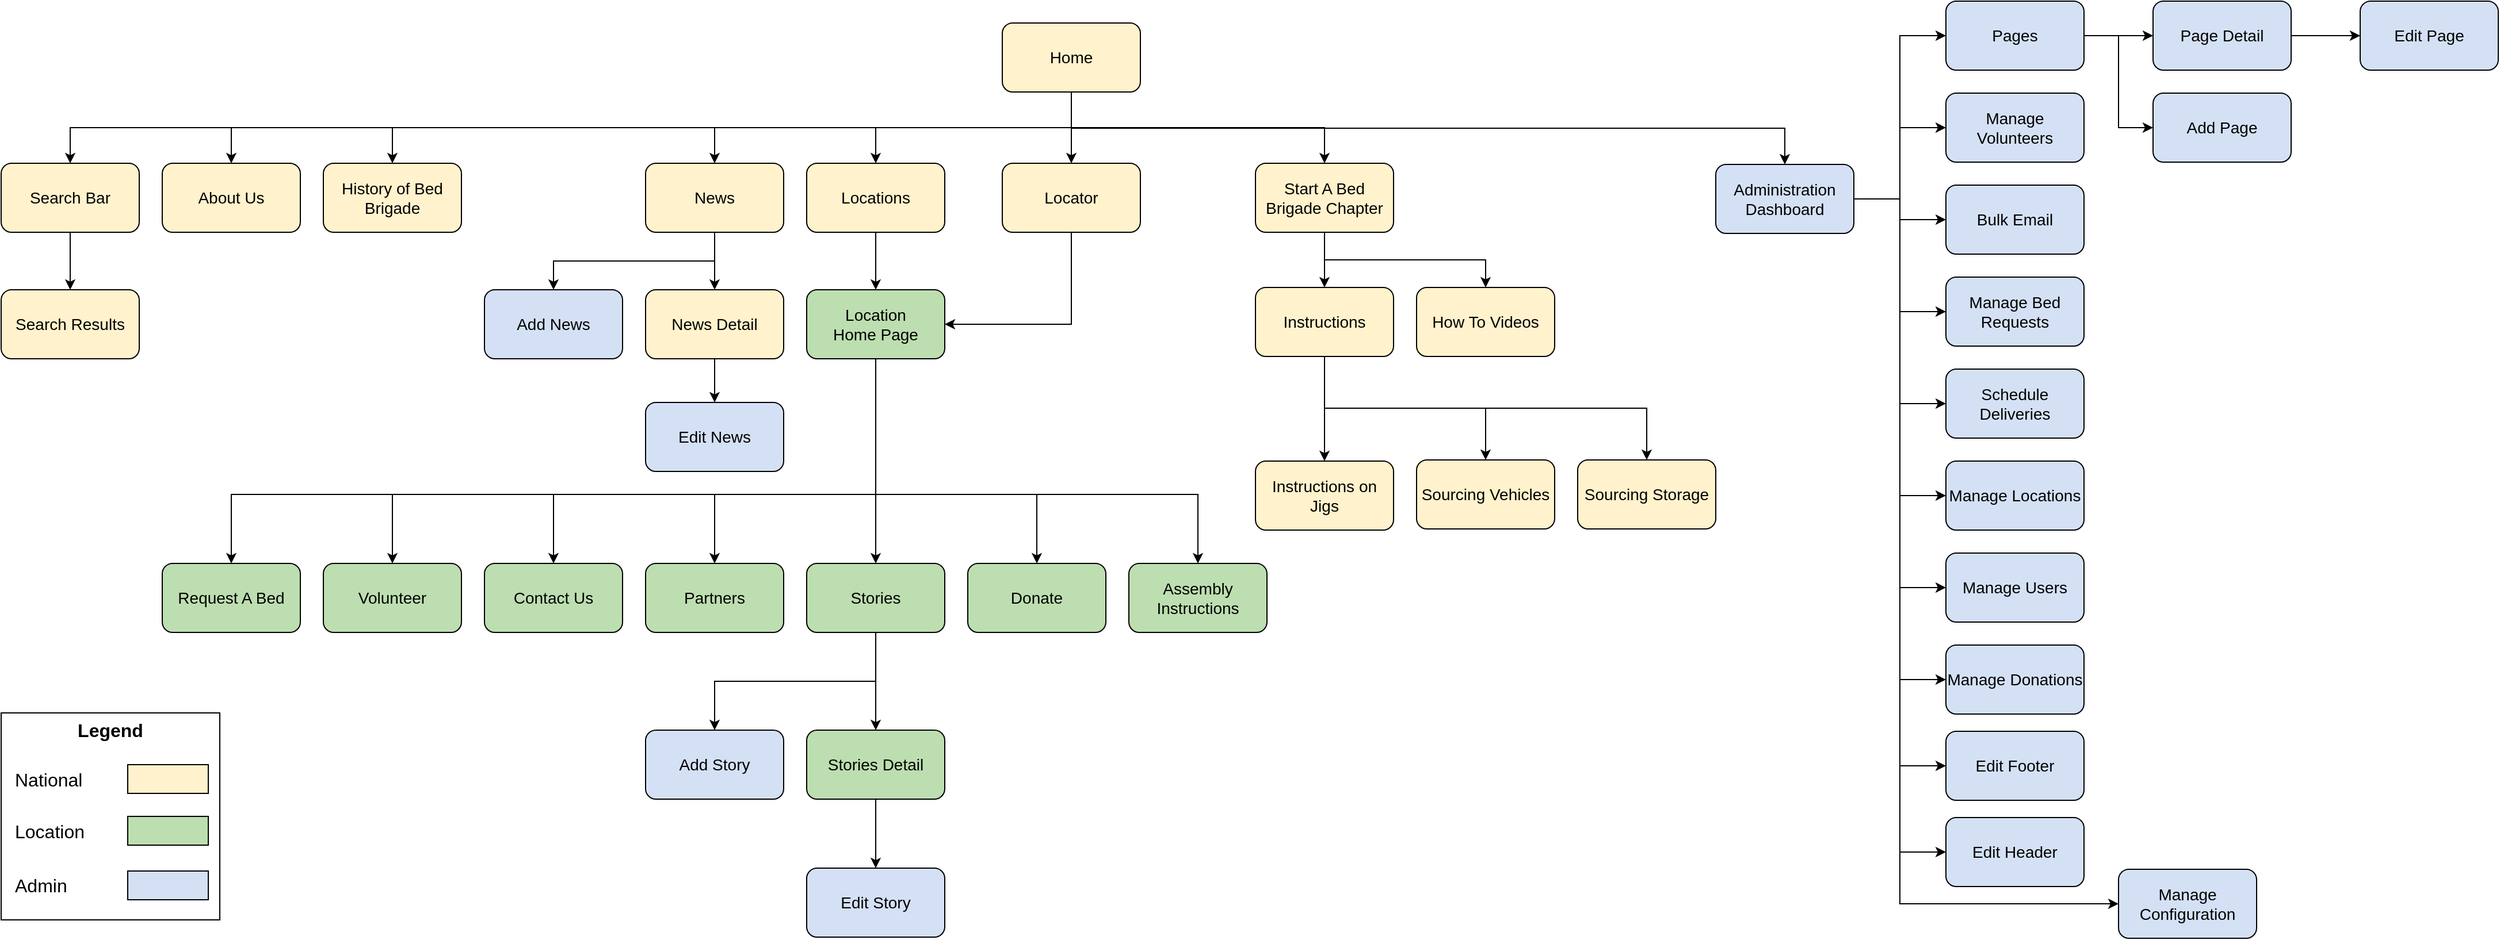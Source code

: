 <mxfile version="20.6.2" type="device"><diagram name="Page-1" id="efa7a0a1-bf9b-a30e-e6df-94a7791c09e9"><mxGraphModel dx="1662" dy="834" grid="1" gridSize="10" guides="1" tooltips="1" connect="1" arrows="1" fold="1" page="1" pageScale="1" pageWidth="1100" pageHeight="850" background="none" math="0" shadow="0"><root><mxCell id="0"/><mxCell id="1" parent="0"/><mxCell id="3H9-l_bYr0BemmVUanZa-124" style="edgeStyle=orthogonalEdgeStyle;rounded=0;orthogonalLoop=1;jettySize=auto;html=1;exitX=0.5;exitY=1;exitDx=0;exitDy=0;entryX=0.5;entryY=0;entryDx=0;entryDy=0;" parent="1" source="3H9-l_bYr0BemmVUanZa-114" target="3H9-l_bYr0BemmVUanZa-115" edge="1"><mxGeometry relative="1" as="geometry"/></mxCell><mxCell id="3H9-l_bYr0BemmVUanZa-125" style="edgeStyle=orthogonalEdgeStyle;rounded=0;orthogonalLoop=1;jettySize=auto;html=1;exitX=0.5;exitY=1;exitDx=0;exitDy=0;entryX=0.5;entryY=0;entryDx=0;entryDy=0;" parent="1" source="3H9-l_bYr0BemmVUanZa-114" target="3H9-l_bYr0BemmVUanZa-116" edge="1"><mxGeometry relative="1" as="geometry"/></mxCell><mxCell id="3H9-l_bYr0BemmVUanZa-127" style="edgeStyle=orthogonalEdgeStyle;rounded=0;orthogonalLoop=1;jettySize=auto;html=1;exitX=0.5;exitY=1;exitDx=0;exitDy=0;" parent="1" source="3H9-l_bYr0BemmVUanZa-114" target="3H9-l_bYr0BemmVUanZa-118" edge="1"><mxGeometry relative="1" as="geometry"/></mxCell><mxCell id="3H9-l_bYr0BemmVUanZa-128" style="edgeStyle=orthogonalEdgeStyle;rounded=0;orthogonalLoop=1;jettySize=auto;html=1;exitX=0.5;exitY=1;exitDx=0;exitDy=0;entryX=0.5;entryY=0;entryDx=0;entryDy=0;" parent="1" source="3H9-l_bYr0BemmVUanZa-114" target="3H9-l_bYr0BemmVUanZa-119" edge="1"><mxGeometry relative="1" as="geometry"/></mxCell><mxCell id="3H9-l_bYr0BemmVUanZa-155" style="edgeStyle=orthogonalEdgeStyle;rounded=0;orthogonalLoop=1;jettySize=auto;html=1;exitX=0.5;exitY=1;exitDx=0;exitDy=0;entryX=0.5;entryY=0;entryDx=0;entryDy=0;" parent="1" source="3H9-l_bYr0BemmVUanZa-114" target="3H9-l_bYr0BemmVUanZa-144" edge="1"><mxGeometry relative="1" as="geometry"/></mxCell><mxCell id="3H9-l_bYr0BemmVUanZa-170" style="edgeStyle=orthogonalEdgeStyle;rounded=0;orthogonalLoop=1;jettySize=auto;html=1;exitX=0.5;exitY=1;exitDx=0;exitDy=0;entryX=0.5;entryY=0;entryDx=0;entryDy=0;" parent="1" source="3H9-l_bYr0BemmVUanZa-114" target="3H9-l_bYr0BemmVUanZa-168" edge="1"><mxGeometry relative="1" as="geometry"/></mxCell><mxCell id="3H9-l_bYr0BemmVUanZa-223" style="edgeStyle=orthogonalEdgeStyle;rounded=0;orthogonalLoop=1;jettySize=auto;html=1;exitX=0.5;exitY=1;exitDx=0;exitDy=0;entryX=0.5;entryY=0;entryDx=0;entryDy=0;fontSize=14;" parent="1" source="3H9-l_bYr0BemmVUanZa-114" target="3H9-l_bYr0BemmVUanZa-222" edge="1"><mxGeometry relative="1" as="geometry"/></mxCell><mxCell id="O9UMptHPrvoA3U17ZO_q-5" style="edgeStyle=orthogonalEdgeStyle;rounded=0;orthogonalLoop=1;jettySize=auto;html=1;exitX=0.5;exitY=1;exitDx=0;exitDy=0;entryX=0.5;entryY=0;entryDx=0;entryDy=0;" parent="1" source="3H9-l_bYr0BemmVUanZa-114" target="O9UMptHPrvoA3U17ZO_q-1" edge="1"><mxGeometry relative="1" as="geometry"><Array as="points"><mxPoint x="950" y="131"/><mxPoint x="1170" y="131"/></Array></mxGeometry></mxCell><mxCell id="3H9-l_bYr0BemmVUanZa-114" value="&lt;font style=&quot;font-size: 14px;&quot;&gt;Home&lt;/font&gt;" style="rounded=1;whiteSpace=wrap;html=1;fillColor=#FFF2CC;" parent="1" vertex="1"><mxGeometry x="890" y="40" width="120" height="60" as="geometry"/></mxCell><mxCell id="3H9-l_bYr0BemmVUanZa-115" value="&lt;font style=&quot;font-size: 14px;&quot;&gt;About Us&lt;/font&gt;" style="rounded=1;whiteSpace=wrap;html=1;fillColor=#FFF2CC;" parent="1" vertex="1"><mxGeometry x="160" y="162" width="120" height="60" as="geometry"/></mxCell><mxCell id="3H9-l_bYr0BemmVUanZa-116" value="&lt;font style=&quot;font-size: 14px;&quot;&gt;History of Bed Brigade&lt;/font&gt;" style="rounded=1;whiteSpace=wrap;html=1;fillColor=#FFF2CC;" parent="1" vertex="1"><mxGeometry x="300" y="162" width="120" height="60" as="geometry"/></mxCell><mxCell id="3H9-l_bYr0BemmVUanZa-117" value="&lt;font style=&quot;font-size: 14px;&quot;&gt;Assembly&lt;br&gt;Instructions&lt;/font&gt;" style="rounded=1;whiteSpace=wrap;html=1;fillColor=#BDDEB0;" parent="1" vertex="1"><mxGeometry x="1000" y="510" width="120" height="60" as="geometry"/></mxCell><mxCell id="3H9-l_bYr0BemmVUanZa-129" style="edgeStyle=orthogonalEdgeStyle;rounded=0;orthogonalLoop=1;jettySize=auto;html=1;exitX=0.5;exitY=1;exitDx=0;exitDy=0;entryX=0.5;entryY=0;entryDx=0;entryDy=0;" parent="1" source="3H9-l_bYr0BemmVUanZa-118" target="3H9-l_bYr0BemmVUanZa-120" edge="1"><mxGeometry relative="1" as="geometry"/></mxCell><mxCell id="3H9-l_bYr0BemmVUanZa-157" style="edgeStyle=orthogonalEdgeStyle;rounded=0;orthogonalLoop=1;jettySize=auto;html=1;exitX=0.5;exitY=1;exitDx=0;exitDy=0;entryX=0.5;entryY=0;entryDx=0;entryDy=0;" parent="1" source="3H9-l_bYr0BemmVUanZa-118" target="3H9-l_bYr0BemmVUanZa-145" edge="1"><mxGeometry relative="1" as="geometry"/></mxCell><mxCell id="3H9-l_bYr0BemmVUanZa-118" value="&lt;font style=&quot;font-size: 14px;&quot;&gt;News&lt;/font&gt;" style="rounded=1;whiteSpace=wrap;html=1;fillColor=#FFF2CC;" parent="1" vertex="1"><mxGeometry x="580" y="162" width="120" height="60" as="geometry"/></mxCell><mxCell id="3H9-l_bYr0BemmVUanZa-130" style="edgeStyle=orthogonalEdgeStyle;rounded=0;orthogonalLoop=1;jettySize=auto;html=1;exitX=0.5;exitY=1;exitDx=0;exitDy=0;entryX=0.5;entryY=0;entryDx=0;entryDy=0;" parent="1" source="3H9-l_bYr0BemmVUanZa-119" target="3H9-l_bYr0BemmVUanZa-121" edge="1"><mxGeometry relative="1" as="geometry"/></mxCell><mxCell id="3H9-l_bYr0BemmVUanZa-119" value="&lt;font style=&quot;font-size: 14px;&quot;&gt;Locations&lt;/font&gt;" style="rounded=1;whiteSpace=wrap;html=1;fillColor=#FFF2CC;" parent="1" vertex="1"><mxGeometry x="720" y="162" width="120" height="60" as="geometry"/></mxCell><mxCell id="3H9-l_bYr0BemmVUanZa-154" style="edgeStyle=orthogonalEdgeStyle;rounded=0;orthogonalLoop=1;jettySize=auto;html=1;exitX=0.5;exitY=1;exitDx=0;exitDy=0;entryX=0.5;entryY=0;entryDx=0;entryDy=0;" parent="1" source="3H9-l_bYr0BemmVUanZa-120" target="3H9-l_bYr0BemmVUanZa-146" edge="1"><mxGeometry relative="1" as="geometry"/></mxCell><mxCell id="3H9-l_bYr0BemmVUanZa-120" value="&lt;font style=&quot;font-size: 14px;&quot;&gt;News Detail&lt;/font&gt;" style="rounded=1;whiteSpace=wrap;html=1;fillColor=#FFF2CC;" parent="1" vertex="1"><mxGeometry x="580" y="272" width="120" height="60" as="geometry"/></mxCell><mxCell id="3H9-l_bYr0BemmVUanZa-202" style="edgeStyle=orthogonalEdgeStyle;rounded=0;orthogonalLoop=1;jettySize=auto;html=1;exitX=0.5;exitY=1;exitDx=0;exitDy=0;entryX=0.5;entryY=0;entryDx=0;entryDy=0;fontSize=16;" parent="1" source="3H9-l_bYr0BemmVUanZa-121" target="3H9-l_bYr0BemmVUanZa-137" edge="1"><mxGeometry relative="1" as="geometry"><Array as="points"><mxPoint x="780" y="450"/><mxPoint x="920" y="450"/></Array></mxGeometry></mxCell><mxCell id="3H9-l_bYr0BemmVUanZa-203" style="edgeStyle=orthogonalEdgeStyle;rounded=0;orthogonalLoop=1;jettySize=auto;html=1;exitX=0.5;exitY=1;exitDx=0;exitDy=0;entryX=0.5;entryY=0;entryDx=0;entryDy=0;fontSize=16;" parent="1" source="3H9-l_bYr0BemmVUanZa-121" target="3H9-l_bYr0BemmVUanZa-134" edge="1"><mxGeometry relative="1" as="geometry"/></mxCell><mxCell id="3H9-l_bYr0BemmVUanZa-204" style="edgeStyle=orthogonalEdgeStyle;rounded=0;orthogonalLoop=1;jettySize=auto;html=1;exitX=0.5;exitY=1;exitDx=0;exitDy=0;entryX=0.5;entryY=0;entryDx=0;entryDy=0;fontSize=16;" parent="1" source="3H9-l_bYr0BemmVUanZa-121" target="3H9-l_bYr0BemmVUanZa-136" edge="1"><mxGeometry relative="1" as="geometry"><Array as="points"><mxPoint x="780" y="450"/><mxPoint x="640" y="450"/></Array></mxGeometry></mxCell><mxCell id="3H9-l_bYr0BemmVUanZa-205" style="edgeStyle=orthogonalEdgeStyle;rounded=0;orthogonalLoop=1;jettySize=auto;html=1;exitX=0.5;exitY=1;exitDx=0;exitDy=0;entryX=0.5;entryY=0;entryDx=0;entryDy=0;fontSize=16;" parent="1" source="3H9-l_bYr0BemmVUanZa-121" target="3H9-l_bYr0BemmVUanZa-135" edge="1"><mxGeometry relative="1" as="geometry"><Array as="points"><mxPoint x="780" y="450"/><mxPoint x="500" y="450"/></Array></mxGeometry></mxCell><mxCell id="3H9-l_bYr0BemmVUanZa-206" style="edgeStyle=orthogonalEdgeStyle;rounded=0;orthogonalLoop=1;jettySize=auto;html=1;exitX=0.5;exitY=1;exitDx=0;exitDy=0;entryX=0.5;entryY=0;entryDx=0;entryDy=0;fontSize=16;" parent="1" source="3H9-l_bYr0BemmVUanZa-121" target="3H9-l_bYr0BemmVUanZa-133" edge="1"><mxGeometry relative="1" as="geometry"><Array as="points"><mxPoint x="780" y="450"/><mxPoint x="360" y="450"/></Array></mxGeometry></mxCell><mxCell id="3H9-l_bYr0BemmVUanZa-207" style="edgeStyle=orthogonalEdgeStyle;rounded=0;orthogonalLoop=1;jettySize=auto;html=1;exitX=0.5;exitY=1;exitDx=0;exitDy=0;fontSize=16;" parent="1" source="3H9-l_bYr0BemmVUanZa-121" target="3H9-l_bYr0BemmVUanZa-132" edge="1"><mxGeometry relative="1" as="geometry"><Array as="points"><mxPoint x="780" y="450"/><mxPoint x="220" y="450"/></Array></mxGeometry></mxCell><mxCell id="OZfdLrIwL1cBYBTpUus5-1" style="edgeStyle=orthogonalEdgeStyle;rounded=0;orthogonalLoop=1;jettySize=auto;html=1;exitX=0.5;exitY=1;exitDx=0;exitDy=0;entryX=0.5;entryY=0;entryDx=0;entryDy=0;" edge="1" parent="1" source="3H9-l_bYr0BemmVUanZa-121" target="3H9-l_bYr0BemmVUanZa-117"><mxGeometry relative="1" as="geometry"><Array as="points"><mxPoint x="780" y="450"/><mxPoint x="1060" y="450"/></Array></mxGeometry></mxCell><mxCell id="3H9-l_bYr0BemmVUanZa-121" value="&lt;font style=&quot;font-size: 14px;&quot;&gt;Location&lt;br&gt;Home Page&lt;/font&gt;" style="rounded=1;whiteSpace=wrap;html=1;fillColor=#BDDEB0;" parent="1" vertex="1"><mxGeometry x="720" y="272" width="120" height="60" as="geometry"/></mxCell><mxCell id="3H9-l_bYr0BemmVUanZa-132" value="&lt;font style=&quot;font-size: 14px;&quot;&gt;Request A Bed&lt;/font&gt;" style="rounded=1;whiteSpace=wrap;html=1;fillColor=#BDDEB0;" parent="1" vertex="1"><mxGeometry x="160" y="510" width="120" height="60" as="geometry"/></mxCell><mxCell id="3H9-l_bYr0BemmVUanZa-133" value="&lt;font style=&quot;font-size: 14px;&quot;&gt;Volunteer&lt;/font&gt;" style="rounded=1;whiteSpace=wrap;html=1;fillColor=#BDDEB0;" parent="1" vertex="1"><mxGeometry x="300" y="510" width="120" height="60" as="geometry"/></mxCell><mxCell id="3H9-l_bYr0BemmVUanZa-152" style="edgeStyle=orthogonalEdgeStyle;rounded=0;orthogonalLoop=1;jettySize=auto;html=1;exitX=0.5;exitY=1;exitDx=0;exitDy=0;entryX=0.5;entryY=0;entryDx=0;entryDy=0;" parent="1" source="3H9-l_bYr0BemmVUanZa-134" target="3H9-l_bYr0BemmVUanZa-147" edge="1"><mxGeometry relative="1" as="geometry"/></mxCell><mxCell id="3H9-l_bYr0BemmVUanZa-158" style="edgeStyle=orthogonalEdgeStyle;rounded=0;orthogonalLoop=1;jettySize=auto;html=1;exitX=0.5;exitY=1;exitDx=0;exitDy=0;entryX=0.5;entryY=0;entryDx=0;entryDy=0;" parent="1" source="3H9-l_bYr0BemmVUanZa-134" target="3H9-l_bYr0BemmVUanZa-148" edge="1"><mxGeometry relative="1" as="geometry"/></mxCell><mxCell id="3H9-l_bYr0BemmVUanZa-134" value="&lt;font style=&quot;font-size: 14px;&quot;&gt;Stories&lt;/font&gt;" style="rounded=1;whiteSpace=wrap;html=1;fillColor=#BDDEB0;" parent="1" vertex="1"><mxGeometry x="720" y="510" width="120" height="60" as="geometry"/></mxCell><mxCell id="3H9-l_bYr0BemmVUanZa-135" value="&lt;font style=&quot;font-size: 14px;&quot;&gt;Contact Us&lt;/font&gt;" style="rounded=1;whiteSpace=wrap;html=1;fillColor=#BDDEB0;" parent="1" vertex="1"><mxGeometry x="440" y="510" width="120" height="60" as="geometry"/></mxCell><mxCell id="3H9-l_bYr0BemmVUanZa-136" value="&lt;font style=&quot;font-size: 14px;&quot;&gt;Partners&lt;/font&gt;" style="rounded=1;whiteSpace=wrap;html=1;fillColor=#BDDEB0;" parent="1" vertex="1"><mxGeometry x="580" y="510" width="120" height="60" as="geometry"/></mxCell><mxCell id="3H9-l_bYr0BemmVUanZa-137" value="&lt;font style=&quot;font-size: 14px;&quot;&gt;Donate&lt;/font&gt;" style="rounded=1;whiteSpace=wrap;html=1;fillColor=#BDDEB0;" parent="1" vertex="1"><mxGeometry x="860" y="510" width="120" height="60" as="geometry"/></mxCell><mxCell id="3H9-l_bYr0BemmVUanZa-208" style="edgeStyle=orthogonalEdgeStyle;rounded=0;orthogonalLoop=1;jettySize=auto;html=1;exitX=1;exitY=0.5;exitDx=0;exitDy=0;entryX=0;entryY=0.5;entryDx=0;entryDy=0;fontSize=16;" parent="1" source="3H9-l_bYr0BemmVUanZa-144" target="3H9-l_bYr0BemmVUanZa-159" edge="1"><mxGeometry relative="1" as="geometry"/></mxCell><mxCell id="3H9-l_bYr0BemmVUanZa-209" style="edgeStyle=orthogonalEdgeStyle;rounded=0;orthogonalLoop=1;jettySize=auto;html=1;exitX=1;exitY=0.5;exitDx=0;exitDy=0;entryX=0;entryY=0.5;entryDx=0;entryDy=0;fontSize=16;" parent="1" source="3H9-l_bYr0BemmVUanZa-144" target="3H9-l_bYr0BemmVUanZa-175" edge="1"><mxGeometry relative="1" as="geometry"/></mxCell><mxCell id="3H9-l_bYr0BemmVUanZa-210" style="edgeStyle=orthogonalEdgeStyle;rounded=0;orthogonalLoop=1;jettySize=auto;html=1;exitX=1;exitY=0.5;exitDx=0;exitDy=0;entryX=0;entryY=0.5;entryDx=0;entryDy=0;fontSize=16;" parent="1" source="3H9-l_bYr0BemmVUanZa-144" target="3H9-l_bYr0BemmVUanZa-165" edge="1"><mxGeometry relative="1" as="geometry"/></mxCell><mxCell id="3H9-l_bYr0BemmVUanZa-211" style="edgeStyle=orthogonalEdgeStyle;rounded=0;orthogonalLoop=1;jettySize=auto;html=1;exitX=1;exitY=0.5;exitDx=0;exitDy=0;entryX=0;entryY=0.5;entryDx=0;entryDy=0;fontSize=16;" parent="1" source="3H9-l_bYr0BemmVUanZa-144" target="3H9-l_bYr0BemmVUanZa-176" edge="1"><mxGeometry relative="1" as="geometry"/></mxCell><mxCell id="3H9-l_bYr0BemmVUanZa-212" style="edgeStyle=orthogonalEdgeStyle;rounded=0;orthogonalLoop=1;jettySize=auto;html=1;exitX=1;exitY=0.5;exitDx=0;exitDy=0;entryX=0;entryY=0.5;entryDx=0;entryDy=0;fontSize=16;" parent="1" source="3H9-l_bYr0BemmVUanZa-144" target="3H9-l_bYr0BemmVUanZa-174" edge="1"><mxGeometry relative="1" as="geometry"/></mxCell><mxCell id="3H9-l_bYr0BemmVUanZa-213" style="edgeStyle=orthogonalEdgeStyle;rounded=0;orthogonalLoop=1;jettySize=auto;html=1;exitX=1;exitY=0.5;exitDx=0;exitDy=0;entryX=0;entryY=0.5;entryDx=0;entryDy=0;fontSize=16;" parent="1" source="3H9-l_bYr0BemmVUanZa-144" target="3H9-l_bYr0BemmVUanZa-164" edge="1"><mxGeometry relative="1" as="geometry"/></mxCell><mxCell id="3H9-l_bYr0BemmVUanZa-214" style="edgeStyle=orthogonalEdgeStyle;rounded=0;orthogonalLoop=1;jettySize=auto;html=1;exitX=1;exitY=0.5;exitDx=0;exitDy=0;entryX=0;entryY=0.5;entryDx=0;entryDy=0;fontSize=16;" parent="1" source="3H9-l_bYr0BemmVUanZa-144" target="3H9-l_bYr0BemmVUanZa-162" edge="1"><mxGeometry relative="1" as="geometry"/></mxCell><mxCell id="3H9-l_bYr0BemmVUanZa-215" style="edgeStyle=orthogonalEdgeStyle;rounded=0;orthogonalLoop=1;jettySize=auto;html=1;exitX=1;exitY=0.5;exitDx=0;exitDy=0;entryX=0;entryY=0.5;entryDx=0;entryDy=0;fontSize=16;" parent="1" source="3H9-l_bYr0BemmVUanZa-144" target="3H9-l_bYr0BemmVUanZa-177" edge="1"><mxGeometry relative="1" as="geometry"/></mxCell><mxCell id="3H9-l_bYr0BemmVUanZa-216" style="edgeStyle=orthogonalEdgeStyle;rounded=0;orthogonalLoop=1;jettySize=auto;html=1;exitX=1;exitY=0.5;exitDx=0;exitDy=0;entryX=0;entryY=0.5;entryDx=0;entryDy=0;fontSize=16;" parent="1" source="3H9-l_bYr0BemmVUanZa-144" target="3H9-l_bYr0BemmVUanZa-161" edge="1"><mxGeometry relative="1" as="geometry"/></mxCell><mxCell id="3H9-l_bYr0BemmVUanZa-217" style="edgeStyle=orthogonalEdgeStyle;rounded=0;orthogonalLoop=1;jettySize=auto;html=1;exitX=1;exitY=0.5;exitDx=0;exitDy=0;entryX=0;entryY=0.5;entryDx=0;entryDy=0;fontSize=16;" parent="1" source="3H9-l_bYr0BemmVUanZa-144" target="3H9-l_bYr0BemmVUanZa-160" edge="1"><mxGeometry relative="1" as="geometry"/></mxCell><mxCell id="3H9-l_bYr0BemmVUanZa-218" style="edgeStyle=orthogonalEdgeStyle;rounded=0;orthogonalLoop=1;jettySize=auto;html=1;exitX=1;exitY=0.5;exitDx=0;exitDy=0;entryX=0;entryY=0.5;entryDx=0;entryDy=0;fontSize=16;" parent="1" source="3H9-l_bYr0BemmVUanZa-144" target="3H9-l_bYr0BemmVUanZa-163" edge="1"><mxGeometry relative="1" as="geometry"><Array as="points"><mxPoint x="1670" y="193"/><mxPoint x="1670" y="806"/></Array></mxGeometry></mxCell><mxCell id="3H9-l_bYr0BemmVUanZa-144" value="&lt;font style=&quot;font-size: 14px;&quot;&gt;Administration Dashboard&lt;/font&gt;" style="rounded=1;whiteSpace=wrap;html=1;fillColor=#D4E1F5;" parent="1" vertex="1"><mxGeometry x="1510" y="163" width="120" height="60" as="geometry"/></mxCell><mxCell id="3H9-l_bYr0BemmVUanZa-145" value="&lt;font style=&quot;font-size: 14px;&quot;&gt;Add News&lt;/font&gt;" style="rounded=1;whiteSpace=wrap;html=1;fillColor=#D4E1F5;" parent="1" vertex="1"><mxGeometry x="440" y="272" width="120" height="60" as="geometry"/></mxCell><mxCell id="3H9-l_bYr0BemmVUanZa-146" value="&lt;font style=&quot;font-size: 14px;&quot;&gt;Edit News&lt;/font&gt;" style="rounded=1;whiteSpace=wrap;html=1;fillColor=#D4E1F5;" parent="1" vertex="1"><mxGeometry x="580" y="370" width="120" height="60" as="geometry"/></mxCell><mxCell id="3H9-l_bYr0BemmVUanZa-153" style="edgeStyle=orthogonalEdgeStyle;rounded=0;orthogonalLoop=1;jettySize=auto;html=1;exitX=0.5;exitY=1;exitDx=0;exitDy=0;entryX=0.5;entryY=0;entryDx=0;entryDy=0;" parent="1" source="3H9-l_bYr0BemmVUanZa-147" target="3H9-l_bYr0BemmVUanZa-151" edge="1"><mxGeometry relative="1" as="geometry"/></mxCell><mxCell id="3H9-l_bYr0BemmVUanZa-147" value="&lt;font style=&quot;font-size: 14px;&quot;&gt;Stories Detail&lt;/font&gt;" style="rounded=1;whiteSpace=wrap;html=1;fillColor=#BDDEB0;" parent="1" vertex="1"><mxGeometry x="720" y="655" width="120" height="60" as="geometry"/></mxCell><mxCell id="3H9-l_bYr0BemmVUanZa-148" value="&lt;font style=&quot;font-size: 14px;&quot;&gt;Add Story&lt;/font&gt;" style="rounded=1;whiteSpace=wrap;html=1;fillColor=#D4E1F5;" parent="1" vertex="1"><mxGeometry x="580" y="655" width="120" height="60" as="geometry"/></mxCell><mxCell id="3H9-l_bYr0BemmVUanZa-149" value="&lt;font style=&quot;font-size: 14px;&quot;&gt;Add Page&lt;/font&gt;" style="rounded=1;whiteSpace=wrap;html=1;fillColor=#D4E1F5;" parent="1" vertex="1"><mxGeometry x="1890" y="101" width="120" height="60" as="geometry"/></mxCell><mxCell id="3H9-l_bYr0BemmVUanZa-221" style="edgeStyle=orthogonalEdgeStyle;rounded=0;orthogonalLoop=1;jettySize=auto;html=1;exitX=1;exitY=0.5;exitDx=0;exitDy=0;entryX=0;entryY=0.5;entryDx=0;entryDy=0;fontSize=16;" parent="1" source="3H9-l_bYr0BemmVUanZa-150" target="3H9-l_bYr0BemmVUanZa-194" edge="1"><mxGeometry relative="1" as="geometry"/></mxCell><mxCell id="3H9-l_bYr0BemmVUanZa-150" value="&lt;font style=&quot;font-size: 14px;&quot;&gt;Page Detail&lt;/font&gt;" style="rounded=1;whiteSpace=wrap;html=1;fillColor=#D4E1F5;" parent="1" vertex="1"><mxGeometry x="1890" y="21" width="120" height="60" as="geometry"/></mxCell><mxCell id="3H9-l_bYr0BemmVUanZa-151" value="&lt;font style=&quot;font-size: 14px;&quot;&gt;Edit Story&lt;/font&gt;" style="rounded=1;whiteSpace=wrap;html=1;fillColor=#D4E1F5;" parent="1" vertex="1"><mxGeometry x="720" y="775" width="120" height="60" as="geometry"/></mxCell><mxCell id="3H9-l_bYr0BemmVUanZa-219" style="edgeStyle=orthogonalEdgeStyle;rounded=0;orthogonalLoop=1;jettySize=auto;html=1;exitX=1;exitY=0.5;exitDx=0;exitDy=0;entryX=0;entryY=0.5;entryDx=0;entryDy=0;fontSize=16;" parent="1" source="3H9-l_bYr0BemmVUanZa-159" target="3H9-l_bYr0BemmVUanZa-150" edge="1"><mxGeometry relative="1" as="geometry"/></mxCell><mxCell id="3H9-l_bYr0BemmVUanZa-220" style="edgeStyle=orthogonalEdgeStyle;rounded=0;orthogonalLoop=1;jettySize=auto;html=1;exitX=1;exitY=0.5;exitDx=0;exitDy=0;entryX=0;entryY=0.5;entryDx=0;entryDy=0;fontSize=16;" parent="1" source="3H9-l_bYr0BemmVUanZa-159" target="3H9-l_bYr0BemmVUanZa-149" edge="1"><mxGeometry relative="1" as="geometry"/></mxCell><mxCell id="3H9-l_bYr0BemmVUanZa-159" value="&lt;font style=&quot;font-size: 14px;&quot;&gt;Pages&lt;/font&gt;" style="rounded=1;whiteSpace=wrap;html=1;fillColor=#D4E1F5;" parent="1" vertex="1"><mxGeometry x="1710" y="21" width="120" height="60" as="geometry"/></mxCell><mxCell id="3H9-l_bYr0BemmVUanZa-160" value="&lt;font style=&quot;font-size: 14px;&quot;&gt;Edit Header&lt;/font&gt;" style="rounded=1;whiteSpace=wrap;html=1;fillColor=#D4E1F5;" parent="1" vertex="1"><mxGeometry x="1710" y="731" width="120" height="60" as="geometry"/></mxCell><mxCell id="3H9-l_bYr0BemmVUanZa-161" value="&lt;font style=&quot;font-size: 14px;&quot;&gt;Edit Footer&lt;/font&gt;" style="rounded=1;whiteSpace=wrap;html=1;fillColor=#D4E1F5;" parent="1" vertex="1"><mxGeometry x="1710" y="656" width="120" height="60" as="geometry"/></mxCell><mxCell id="3H9-l_bYr0BemmVUanZa-162" value="&lt;font style=&quot;font-size: 14px;&quot;&gt;Manage Users&lt;/font&gt;" style="rounded=1;whiteSpace=wrap;html=1;fillColor=#D4E1F5;" parent="1" vertex="1"><mxGeometry x="1710" y="501" width="120" height="60" as="geometry"/></mxCell><mxCell id="3H9-l_bYr0BemmVUanZa-163" value="&lt;font style=&quot;font-size: 14px;&quot;&gt;Manage Configuration&lt;/font&gt;" style="rounded=1;whiteSpace=wrap;html=1;fillColor=#D4E1F5;" parent="1" vertex="1"><mxGeometry x="1860" y="776" width="120" height="60" as="geometry"/></mxCell><mxCell id="3H9-l_bYr0BemmVUanZa-164" value="&lt;font style=&quot;font-size: 14px;&quot;&gt;Manage Locations&lt;/font&gt;" style="rounded=1;whiteSpace=wrap;html=1;fillColor=#D4E1F5;" parent="1" vertex="1"><mxGeometry x="1710" y="421" width="120" height="60" as="geometry"/></mxCell><mxCell id="3H9-l_bYr0BemmVUanZa-165" value="&lt;font style=&quot;font-size: 14px;&quot;&gt;Bulk Email&lt;/font&gt;" style="rounded=1;whiteSpace=wrap;html=1;fillColor=#D4E1F5;" parent="1" vertex="1"><mxGeometry x="1710" y="181" width="120" height="60" as="geometry"/></mxCell><mxCell id="3H9-l_bYr0BemmVUanZa-172" style="edgeStyle=orthogonalEdgeStyle;rounded=0;orthogonalLoop=1;jettySize=auto;html=1;exitX=0.5;exitY=1;exitDx=0;exitDy=0;entryX=0.5;entryY=0;entryDx=0;entryDy=0;" parent="1" source="3H9-l_bYr0BemmVUanZa-168" target="3H9-l_bYr0BemmVUanZa-169" edge="1"><mxGeometry relative="1" as="geometry"/></mxCell><mxCell id="3H9-l_bYr0BemmVUanZa-168" value="&lt;font style=&quot;font-size: 14px;&quot;&gt;Search Bar&lt;/font&gt;" style="rounded=1;whiteSpace=wrap;html=1;fillColor=#fff2cc;" parent="1" vertex="1"><mxGeometry x="20" y="162" width="120" height="60" as="geometry"/></mxCell><mxCell id="3H9-l_bYr0BemmVUanZa-169" value="&lt;font style=&quot;font-size: 14px;&quot;&gt;Search Results&lt;/font&gt;" style="rounded=1;whiteSpace=wrap;html=1;fillColor=#FFF2CC;" parent="1" vertex="1"><mxGeometry x="20" y="272" width="120" height="60" as="geometry"/></mxCell><mxCell id="3H9-l_bYr0BemmVUanZa-174" value="&lt;font style=&quot;font-size: 14px;&quot;&gt;Schedule Deliveries&lt;/font&gt;" style="rounded=1;whiteSpace=wrap;html=1;fillColor=#D4E1F5;" parent="1" vertex="1"><mxGeometry x="1710" y="341" width="120" height="60" as="geometry"/></mxCell><mxCell id="3H9-l_bYr0BemmVUanZa-175" value="&lt;font style=&quot;font-size: 14px;&quot;&gt;Manage Volunteers&lt;/font&gt;" style="rounded=1;whiteSpace=wrap;html=1;fillColor=#D4E1F5;" parent="1" vertex="1"><mxGeometry x="1710" y="101" width="120" height="60" as="geometry"/></mxCell><mxCell id="3H9-l_bYr0BemmVUanZa-176" value="&lt;font style=&quot;font-size: 14px;&quot;&gt;Manage Bed Requests&lt;/font&gt;" style="rounded=1;whiteSpace=wrap;html=1;fillColor=#D4E1F5;" parent="1" vertex="1"><mxGeometry x="1710" y="261" width="120" height="60" as="geometry"/></mxCell><mxCell id="3H9-l_bYr0BemmVUanZa-177" value="&lt;font style=&quot;font-size: 14px;&quot;&gt;Manage Donations&lt;/font&gt;" style="rounded=1;whiteSpace=wrap;html=1;fillColor=#D4E1F5;" parent="1" vertex="1"><mxGeometry x="1710" y="581" width="120" height="60" as="geometry"/></mxCell><mxCell id="3H9-l_bYr0BemmVUanZa-191" value="" style="rounded=0;whiteSpace=wrap;html=1;fillColor=none;" parent="1" vertex="1"><mxGeometry x="20" y="640" width="190" height="180" as="geometry"/></mxCell><mxCell id="3H9-l_bYr0BemmVUanZa-193" value="&lt;b&gt;&lt;font style=&quot;font-size: 16px;&quot;&gt;Legend&lt;/font&gt;&lt;/b&gt;" style="text;html=1;strokeColor=none;fillColor=none;align=center;verticalAlign=middle;whiteSpace=wrap;rounded=0;" parent="1" vertex="1"><mxGeometry x="20" y="640" width="190" height="30" as="geometry"/></mxCell><mxCell id="3H9-l_bYr0BemmVUanZa-194" value="&lt;font style=&quot;font-size: 14px;&quot;&gt;Edit Page&lt;/font&gt;" style="rounded=1;whiteSpace=wrap;html=1;fillColor=#D4E1F5;" parent="1" vertex="1"><mxGeometry x="2070" y="21" width="120" height="60" as="geometry"/></mxCell><mxCell id="3H9-l_bYr0BemmVUanZa-196" value="" style="rounded=0;whiteSpace=wrap;html=1;fontSize=16;fillColor=#FFF2CC;" parent="1" vertex="1"><mxGeometry x="130" y="685" width="70" height="25" as="geometry"/></mxCell><mxCell id="3H9-l_bYr0BemmVUanZa-197" value="" style="rounded=0;whiteSpace=wrap;html=1;fontSize=16;fillColor=#BDDEB0;" parent="1" vertex="1"><mxGeometry x="130" y="730" width="70" height="25" as="geometry"/></mxCell><mxCell id="3H9-l_bYr0BemmVUanZa-198" value="" style="rounded=0;whiteSpace=wrap;html=1;fontSize=16;fillColor=#D4E1F5;" parent="1" vertex="1"><mxGeometry x="130" y="777.5" width="70" height="25" as="geometry"/></mxCell><mxCell id="3H9-l_bYr0BemmVUanZa-199" value="National" style="text;html=1;strokeColor=none;fillColor=none;align=left;verticalAlign=middle;whiteSpace=wrap;rounded=0;fontSize=16;" parent="1" vertex="1"><mxGeometry x="30" y="687.5" width="60" height="20" as="geometry"/></mxCell><mxCell id="3H9-l_bYr0BemmVUanZa-200" value="Location" style="text;html=1;strokeColor=none;fillColor=none;align=left;verticalAlign=middle;whiteSpace=wrap;rounded=0;fontSize=16;" parent="1" vertex="1"><mxGeometry x="30" y="732.5" width="60" height="20" as="geometry"/></mxCell><mxCell id="3H9-l_bYr0BemmVUanZa-201" value="Admin" style="text;html=1;strokeColor=none;fillColor=none;align=left;verticalAlign=middle;whiteSpace=wrap;rounded=0;fontSize=16;" parent="1" vertex="1"><mxGeometry x="30" y="780" width="60" height="20" as="geometry"/></mxCell><mxCell id="3H9-l_bYr0BemmVUanZa-224" style="edgeStyle=orthogonalEdgeStyle;rounded=0;orthogonalLoop=1;jettySize=auto;html=1;exitX=0.5;exitY=1;exitDx=0;exitDy=0;entryX=1;entryY=0.5;entryDx=0;entryDy=0;fontSize=14;" parent="1" source="3H9-l_bYr0BemmVUanZa-222" target="3H9-l_bYr0BemmVUanZa-121" edge="1"><mxGeometry relative="1" as="geometry"/></mxCell><mxCell id="3H9-l_bYr0BemmVUanZa-222" value="&lt;font style=&quot;font-size: 14px;&quot;&gt;Locator&lt;/font&gt;" style="rounded=1;whiteSpace=wrap;html=1;fillColor=#FFF2CC;" parent="1" vertex="1"><mxGeometry x="890" y="162" width="120" height="60" as="geometry"/></mxCell><mxCell id="O9UMptHPrvoA3U17ZO_q-6" style="edgeStyle=orthogonalEdgeStyle;rounded=0;orthogonalLoop=1;jettySize=auto;html=1;exitX=0.5;exitY=1;exitDx=0;exitDy=0;entryX=0.5;entryY=0;entryDx=0;entryDy=0;" parent="1" source="O9UMptHPrvoA3U17ZO_q-1" target="O9UMptHPrvoA3U17ZO_q-2" edge="1"><mxGeometry relative="1" as="geometry"/></mxCell><mxCell id="O9UMptHPrvoA3U17ZO_q-7" style="edgeStyle=orthogonalEdgeStyle;rounded=0;orthogonalLoop=1;jettySize=auto;html=1;exitX=0.5;exitY=1;exitDx=0;exitDy=0;entryX=0.5;entryY=0;entryDx=0;entryDy=0;" parent="1" source="O9UMptHPrvoA3U17ZO_q-1" target="O9UMptHPrvoA3U17ZO_q-3" edge="1"><mxGeometry relative="1" as="geometry"/></mxCell><mxCell id="O9UMptHPrvoA3U17ZO_q-1" value="&lt;font style=&quot;font-size: 14px;&quot;&gt;Start A Bed Brigade Chapter&lt;/font&gt;" style="rounded=1;whiteSpace=wrap;html=1;fillColor=#FFF2CC;" parent="1" vertex="1"><mxGeometry x="1110" y="162" width="120" height="60" as="geometry"/></mxCell><mxCell id="O9UMptHPrvoA3U17ZO_q-11" style="edgeStyle=orthogonalEdgeStyle;rounded=0;orthogonalLoop=1;jettySize=auto;html=1;exitX=0.5;exitY=1;exitDx=0;exitDy=0;entryX=0.5;entryY=0;entryDx=0;entryDy=0;" parent="1" source="O9UMptHPrvoA3U17ZO_q-2" target="O9UMptHPrvoA3U17ZO_q-8" edge="1"><mxGeometry relative="1" as="geometry"/></mxCell><mxCell id="O9UMptHPrvoA3U17ZO_q-12" style="edgeStyle=orthogonalEdgeStyle;rounded=0;orthogonalLoop=1;jettySize=auto;html=1;exitX=0.5;exitY=1;exitDx=0;exitDy=0;entryX=0.5;entryY=0;entryDx=0;entryDy=0;" parent="1" source="O9UMptHPrvoA3U17ZO_q-2" target="O9UMptHPrvoA3U17ZO_q-9" edge="1"><mxGeometry relative="1" as="geometry"/></mxCell><mxCell id="O9UMptHPrvoA3U17ZO_q-13" style="edgeStyle=orthogonalEdgeStyle;rounded=0;orthogonalLoop=1;jettySize=auto;html=1;exitX=0.5;exitY=1;exitDx=0;exitDy=0;entryX=0.5;entryY=0;entryDx=0;entryDy=0;" parent="1" source="O9UMptHPrvoA3U17ZO_q-2" target="O9UMptHPrvoA3U17ZO_q-10" edge="1"><mxGeometry relative="1" as="geometry"/></mxCell><mxCell id="O9UMptHPrvoA3U17ZO_q-2" value="&lt;font style=&quot;font-size: 14px;&quot;&gt;Instructions&lt;/font&gt;" style="rounded=1;whiteSpace=wrap;html=1;fillColor=#FFF2CC;" parent="1" vertex="1"><mxGeometry x="1110" y="270" width="120" height="60" as="geometry"/></mxCell><mxCell id="O9UMptHPrvoA3U17ZO_q-3" value="&lt;font style=&quot;font-size: 14px;&quot;&gt;How To Videos&lt;/font&gt;" style="rounded=1;whiteSpace=wrap;html=1;fillColor=#FFF2CC;" parent="1" vertex="1"><mxGeometry x="1250" y="270" width="120" height="60" as="geometry"/></mxCell><mxCell id="O9UMptHPrvoA3U17ZO_q-8" value="&lt;font style=&quot;font-size: 14px;&quot;&gt;Instructions on Jigs&lt;/font&gt;" style="rounded=1;whiteSpace=wrap;html=1;fillColor=#FFF2CC;" parent="1" vertex="1"><mxGeometry x="1110" y="421" width="120" height="60" as="geometry"/></mxCell><mxCell id="O9UMptHPrvoA3U17ZO_q-9" value="&lt;font style=&quot;font-size: 14px;&quot;&gt;Sourcing Vehicles&lt;/font&gt;" style="rounded=1;whiteSpace=wrap;html=1;fillColor=#FFF2CC;" parent="1" vertex="1"><mxGeometry x="1250" y="420" width="120" height="60" as="geometry"/></mxCell><mxCell id="O9UMptHPrvoA3U17ZO_q-10" value="&lt;font style=&quot;font-size: 14px;&quot;&gt;Sourcing Storage&lt;/font&gt;" style="rounded=1;whiteSpace=wrap;html=1;fillColor=#FFF2CC;" parent="1" vertex="1"><mxGeometry x="1390" y="420" width="120" height="60" as="geometry"/></mxCell></root></mxGraphModel></diagram></mxfile>
